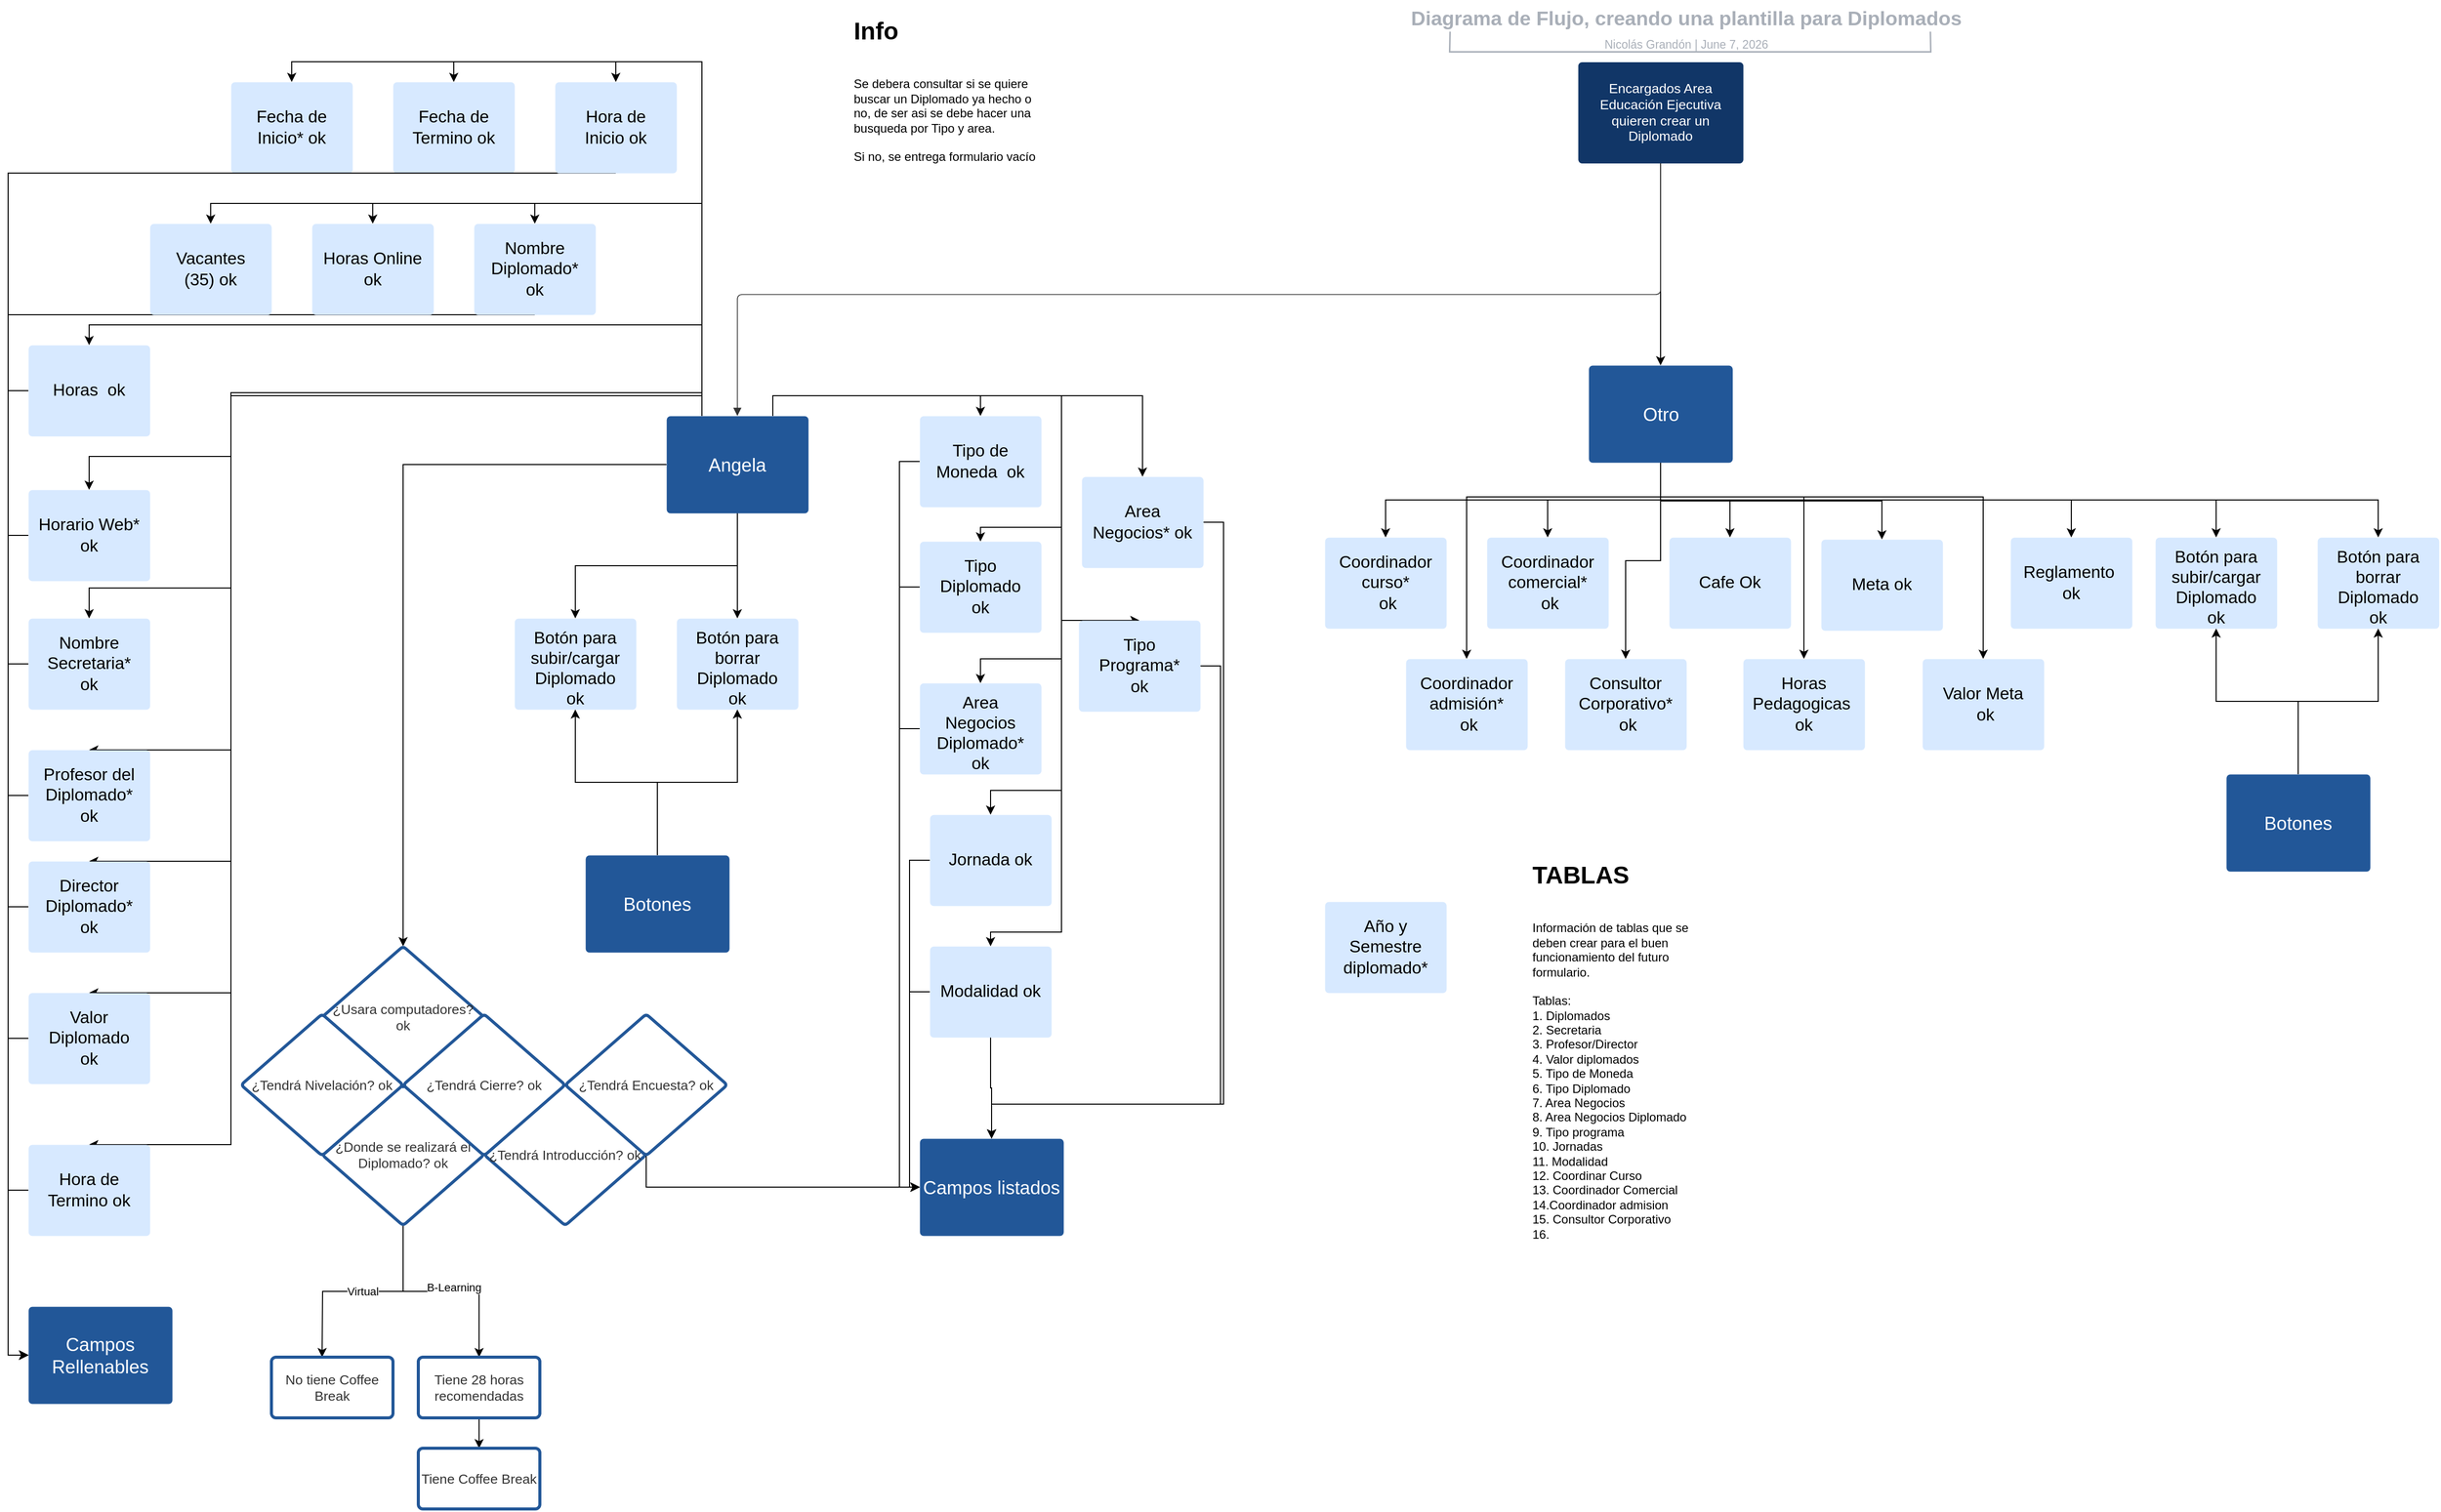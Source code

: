 <mxfile version="23.0.1" type="device">
  <diagram id="C5RBs43oDa-KdzZeNtuy" name="Page-1">
    <mxGraphModel dx="3824" dy="2391" grid="1" gridSize="10" guides="1" tooltips="1" connect="1" arrows="1" fold="1" page="1" pageScale="1" pageWidth="827" pageHeight="1169" math="0" shadow="0">
      <root>
        <mxCell id="WIyWlLk6GJQsqaUBKTNV-0" />
        <mxCell id="WIyWlLk6GJQsqaUBKTNV-1" parent="WIyWlLk6GJQsqaUBKTNV-0" />
        <mxCell id="Y3jKgYXB_ApYThglsX_Y-104" style="edgeStyle=orthogonalEdgeStyle;rounded=0;orthogonalLoop=1;jettySize=auto;html=1;exitX=0.5;exitY=1;exitDx=0;exitDy=0;entryX=0.5;entryY=0;entryDx=0;entryDy=0;" parent="WIyWlLk6GJQsqaUBKTNV-1" source="ab9UltgPTbyfIHj8jIaH-0" target="Y3jKgYXB_ApYThglsX_Y-24" edge="1">
          <mxGeometry relative="1" as="geometry" />
        </mxCell>
        <mxCell id="ab9UltgPTbyfIHj8jIaH-0" value="Encargados Area Educación Ejecutiva quieren crear un Diplomado" style="html=1;overflow=block;blockSpacing=1;whiteSpace=wrap;fontSize=13.3;fontFamily=Helvetica;fontColor=#ffffff;spacing=3.8;strokeOpacity=0;fillOpacity=100;rounded=1;absoluteArcSize=1;arcSize=7.5;fillColor=#113667;strokeWidth=1.5;lucidId=0H17d6j~ZVl4;" parent="WIyWlLk6GJQsqaUBKTNV-1" vertex="1">
          <mxGeometry x="-910" y="-1069.74" width="163" height="100" as="geometry" />
        </mxCell>
        <mxCell id="ab9UltgPTbyfIHj8jIaH-1" value="" style="html=1;jettySize=18;whiteSpace=wrap;fontSize=13;fontFamily=Helvetica;strokeColor=#333333;strokeOpacity=100;strokeWidth=0.8;rounded=1;arcSize=10;edgeStyle=orthogonalEdgeStyle;startArrow=none;endArrow=block;endFill=1;exitX=0.5;exitY=1;exitPerimeter=0;lucidId=0H17v5CR7Obw;entryX=0.5;entryY=0;entryDx=0;entryDy=0;" parent="WIyWlLk6GJQsqaUBKTNV-1" source="ab9UltgPTbyfIHj8jIaH-0" target="ab9UltgPTbyfIHj8jIaH-3" edge="1">
          <mxGeometry width="100" height="100" relative="1" as="geometry">
            <Array as="points">
              <mxPoint x="-828" y="-840" />
              <mxPoint x="-1740" y="-840" />
            </Array>
            <mxPoint x="-828" y="-860" as="targetPoint" />
          </mxGeometry>
        </mxCell>
        <mxCell id="Y3jKgYXB_ApYThglsX_Y-39" style="edgeStyle=orthogonalEdgeStyle;rounded=0;orthogonalLoop=1;jettySize=auto;html=1;exitX=0.25;exitY=0;exitDx=0;exitDy=0;entryX=0.5;entryY=0;entryDx=0;entryDy=0;" parent="WIyWlLk6GJQsqaUBKTNV-1" source="ab9UltgPTbyfIHj8jIaH-3" target="ab9UltgPTbyfIHj8jIaH-111" edge="1">
          <mxGeometry relative="1" as="geometry" />
        </mxCell>
        <mxCell id="Y3jKgYXB_ApYThglsX_Y-40" style="edgeStyle=orthogonalEdgeStyle;rounded=0;orthogonalLoop=1;jettySize=auto;html=1;exitX=0.25;exitY=0;exitDx=0;exitDy=0;entryX=0.5;entryY=0;entryDx=0;entryDy=0;" parent="WIyWlLk6GJQsqaUBKTNV-1" source="ab9UltgPTbyfIHj8jIaH-3" target="ab9UltgPTbyfIHj8jIaH-26" edge="1">
          <mxGeometry relative="1" as="geometry" />
        </mxCell>
        <mxCell id="Y3jKgYXB_ApYThglsX_Y-41" style="edgeStyle=orthogonalEdgeStyle;rounded=0;orthogonalLoop=1;jettySize=auto;html=1;exitX=0.25;exitY=0;exitDx=0;exitDy=0;entryX=0.5;entryY=0;entryDx=0;entryDy=0;" parent="WIyWlLk6GJQsqaUBKTNV-1" source="ab9UltgPTbyfIHj8jIaH-3" target="ab9UltgPTbyfIHj8jIaH-21" edge="1">
          <mxGeometry relative="1" as="geometry" />
        </mxCell>
        <mxCell id="Y3jKgYXB_ApYThglsX_Y-42" style="edgeStyle=orthogonalEdgeStyle;rounded=0;orthogonalLoop=1;jettySize=auto;html=1;exitX=0.25;exitY=0;exitDx=0;exitDy=0;entryX=0.5;entryY=0;entryDx=0;entryDy=0;" parent="WIyWlLk6GJQsqaUBKTNV-1" source="ab9UltgPTbyfIHj8jIaH-3" target="ab9UltgPTbyfIHj8jIaH-13" edge="1">
          <mxGeometry relative="1" as="geometry" />
        </mxCell>
        <mxCell id="Y3jKgYXB_ApYThglsX_Y-43" style="edgeStyle=orthogonalEdgeStyle;rounded=0;orthogonalLoop=1;jettySize=auto;html=1;exitX=0.25;exitY=0;exitDx=0;exitDy=0;entryX=0.5;entryY=0;entryDx=0;entryDy=0;" parent="WIyWlLk6GJQsqaUBKTNV-1" source="ab9UltgPTbyfIHj8jIaH-3" target="Y3jKgYXB_ApYThglsX_Y-5" edge="1">
          <mxGeometry relative="1" as="geometry" />
        </mxCell>
        <mxCell id="Y3jKgYXB_ApYThglsX_Y-44" style="edgeStyle=orthogonalEdgeStyle;rounded=0;orthogonalLoop=1;jettySize=auto;html=1;exitX=0.25;exitY=0;exitDx=0;exitDy=0;entryX=0.5;entryY=0;entryDx=0;entryDy=0;" parent="WIyWlLk6GJQsqaUBKTNV-1" source="ab9UltgPTbyfIHj8jIaH-3" target="ab9UltgPTbyfIHj8jIaH-93" edge="1">
          <mxGeometry relative="1" as="geometry" />
        </mxCell>
        <mxCell id="Y3jKgYXB_ApYThglsX_Y-45" style="edgeStyle=orthogonalEdgeStyle;rounded=0;orthogonalLoop=1;jettySize=auto;html=1;exitX=0.25;exitY=0;exitDx=0;exitDy=0;entryX=0.5;entryY=0;entryDx=0;entryDy=0;" parent="WIyWlLk6GJQsqaUBKTNV-1" source="ab9UltgPTbyfIHj8jIaH-3" target="ab9UltgPTbyfIHj8jIaH-97" edge="1">
          <mxGeometry relative="1" as="geometry" />
        </mxCell>
        <mxCell id="Y3jKgYXB_ApYThglsX_Y-46" style="edgeStyle=orthogonalEdgeStyle;rounded=0;orthogonalLoop=1;jettySize=auto;html=1;exitX=0.25;exitY=0;exitDx=0;exitDy=0;entryX=0.5;entryY=0;entryDx=0;entryDy=0;" parent="WIyWlLk6GJQsqaUBKTNV-1" source="ab9UltgPTbyfIHj8jIaH-3" target="ab9UltgPTbyfIHj8jIaH-113" edge="1">
          <mxGeometry relative="1" as="geometry">
            <Array as="points">
              <mxPoint x="-1775" y="-743" />
              <mxPoint x="-2240" y="-743" />
              <mxPoint x="-2240" y="-680" />
              <mxPoint x="-2380" y="-680" />
            </Array>
          </mxGeometry>
        </mxCell>
        <mxCell id="Y3jKgYXB_ApYThglsX_Y-47" style="edgeStyle=orthogonalEdgeStyle;rounded=0;orthogonalLoop=1;jettySize=auto;html=1;exitX=0.25;exitY=0;exitDx=0;exitDy=0;entryX=0.5;entryY=0;entryDx=0;entryDy=0;" parent="WIyWlLk6GJQsqaUBKTNV-1" source="ab9UltgPTbyfIHj8jIaH-3" target="ab9UltgPTbyfIHj8jIaH-58" edge="1">
          <mxGeometry relative="1" as="geometry">
            <Array as="points">
              <mxPoint x="-1775" y="-743" />
              <mxPoint x="-2240" y="-743" />
              <mxPoint x="-2240" y="-550" />
              <mxPoint x="-2380" y="-550" />
            </Array>
          </mxGeometry>
        </mxCell>
        <mxCell id="Y3jKgYXB_ApYThglsX_Y-48" style="edgeStyle=orthogonalEdgeStyle;rounded=0;orthogonalLoop=1;jettySize=auto;html=1;exitX=0.25;exitY=0;exitDx=0;exitDy=0;entryX=0.5;entryY=0;entryDx=0;entryDy=0;" parent="WIyWlLk6GJQsqaUBKTNV-1" source="ab9UltgPTbyfIHj8jIaH-3" target="ab9UltgPTbyfIHj8jIaH-77" edge="1">
          <mxGeometry relative="1" as="geometry">
            <Array as="points">
              <mxPoint x="-1775" y="-740" />
              <mxPoint x="-2240" y="-740" />
              <mxPoint x="-2240" y="-390" />
            </Array>
          </mxGeometry>
        </mxCell>
        <mxCell id="Y3jKgYXB_ApYThglsX_Y-49" style="edgeStyle=orthogonalEdgeStyle;rounded=0;orthogonalLoop=1;jettySize=auto;html=1;exitX=0.25;exitY=0;exitDx=0;exitDy=0;entryX=0.5;entryY=0;entryDx=0;entryDy=0;" parent="WIyWlLk6GJQsqaUBKTNV-1" source="ab9UltgPTbyfIHj8jIaH-3" target="Y3jKgYXB_ApYThglsX_Y-1" edge="1">
          <mxGeometry relative="1" as="geometry">
            <Array as="points">
              <mxPoint x="-1775" y="-740" />
              <mxPoint x="-2240" y="-740" />
              <mxPoint x="-2240" y="-280" />
            </Array>
          </mxGeometry>
        </mxCell>
        <mxCell id="Y3jKgYXB_ApYThglsX_Y-50" style="edgeStyle=orthogonalEdgeStyle;rounded=0;orthogonalLoop=1;jettySize=auto;html=1;exitX=0.25;exitY=0;exitDx=0;exitDy=0;entryX=0.5;entryY=0;entryDx=0;entryDy=0;" parent="WIyWlLk6GJQsqaUBKTNV-1" source="ab9UltgPTbyfIHj8jIaH-3" target="ab9UltgPTbyfIHj8jIaH-122" edge="1">
          <mxGeometry relative="1" as="geometry">
            <Array as="points">
              <mxPoint x="-1775" y="-740" />
              <mxPoint x="-2240" y="-740" />
              <mxPoint x="-2240" y="-150" />
            </Array>
          </mxGeometry>
        </mxCell>
        <mxCell id="Y3jKgYXB_ApYThglsX_Y-51" style="edgeStyle=orthogonalEdgeStyle;rounded=0;orthogonalLoop=1;jettySize=auto;html=1;exitX=0.25;exitY=0;exitDx=0;exitDy=0;entryX=0.5;entryY=0;entryDx=0;entryDy=0;" parent="WIyWlLk6GJQsqaUBKTNV-1" source="ab9UltgPTbyfIHj8jIaH-3" target="ab9UltgPTbyfIHj8jIaH-112" edge="1">
          <mxGeometry relative="1" as="geometry">
            <Array as="points">
              <mxPoint x="-1775" y="-740" />
              <mxPoint x="-2240" y="-740" />
              <mxPoint x="-2240" />
            </Array>
          </mxGeometry>
        </mxCell>
        <mxCell id="Y3jKgYXB_ApYThglsX_Y-52" style="edgeStyle=orthogonalEdgeStyle;rounded=0;orthogonalLoop=1;jettySize=auto;html=1;exitX=0.75;exitY=0;exitDx=0;exitDy=0;entryX=0.5;entryY=0;entryDx=0;entryDy=0;" parent="WIyWlLk6GJQsqaUBKTNV-1" source="ab9UltgPTbyfIHj8jIaH-3" target="Y3jKgYXB_ApYThglsX_Y-3" edge="1">
          <mxGeometry relative="1" as="geometry" />
        </mxCell>
        <mxCell id="Y3jKgYXB_ApYThglsX_Y-53" style="edgeStyle=orthogonalEdgeStyle;rounded=0;orthogonalLoop=1;jettySize=auto;html=1;exitX=0.75;exitY=0;exitDx=0;exitDy=0;entryX=0.5;entryY=0;entryDx=0;entryDy=0;" parent="WIyWlLk6GJQsqaUBKTNV-1" source="ab9UltgPTbyfIHj8jIaH-3" target="ab9UltgPTbyfIHj8jIaH-124" edge="1">
          <mxGeometry relative="1" as="geometry" />
        </mxCell>
        <mxCell id="Y3jKgYXB_ApYThglsX_Y-54" style="edgeStyle=orthogonalEdgeStyle;rounded=0;orthogonalLoop=1;jettySize=auto;html=1;exitX=0.75;exitY=0;exitDx=0;exitDy=0;entryX=0.5;entryY=0;entryDx=0;entryDy=0;" parent="WIyWlLk6GJQsqaUBKTNV-1" source="ab9UltgPTbyfIHj8jIaH-3" target="Y3jKgYXB_ApYThglsX_Y-6" edge="1">
          <mxGeometry relative="1" as="geometry">
            <Array as="points">
              <mxPoint x="-1705" y="-740" />
              <mxPoint x="-1420" y="-740" />
              <mxPoint x="-1420" y="-518" />
            </Array>
          </mxGeometry>
        </mxCell>
        <mxCell id="Y3jKgYXB_ApYThglsX_Y-55" style="edgeStyle=orthogonalEdgeStyle;rounded=0;orthogonalLoop=1;jettySize=auto;html=1;exitX=0.75;exitY=0;exitDx=0;exitDy=0;entryX=0.5;entryY=0;entryDx=0;entryDy=0;" parent="WIyWlLk6GJQsqaUBKTNV-1" source="ab9UltgPTbyfIHj8jIaH-3" target="ab9UltgPTbyfIHj8jIaH-15" edge="1">
          <mxGeometry relative="1" as="geometry">
            <Array as="points">
              <mxPoint x="-1705" y="-740" />
              <mxPoint x="-1420" y="-740" />
              <mxPoint x="-1420" y="-610" />
              <mxPoint x="-1500" y="-610" />
            </Array>
          </mxGeometry>
        </mxCell>
        <mxCell id="Y3jKgYXB_ApYThglsX_Y-56" style="edgeStyle=orthogonalEdgeStyle;rounded=0;orthogonalLoop=1;jettySize=auto;html=1;exitX=0.75;exitY=0;exitDx=0;exitDy=0;entryX=0.5;entryY=0;entryDx=0;entryDy=0;" parent="WIyWlLk6GJQsqaUBKTNV-1" source="ab9UltgPTbyfIHj8jIaH-3" target="ab9UltgPTbyfIHj8jIaH-27" edge="1">
          <mxGeometry relative="1" as="geometry">
            <Array as="points">
              <mxPoint x="-1705" y="-740" />
              <mxPoint x="-1420" y="-740" />
              <mxPoint x="-1420" y="-480" />
              <mxPoint x="-1500" y="-480" />
            </Array>
          </mxGeometry>
        </mxCell>
        <mxCell id="Y3jKgYXB_ApYThglsX_Y-57" style="edgeStyle=orthogonalEdgeStyle;rounded=0;orthogonalLoop=1;jettySize=auto;html=1;exitX=0.75;exitY=0;exitDx=0;exitDy=0;entryX=0.5;entryY=0;entryDx=0;entryDy=0;" parent="WIyWlLk6GJQsqaUBKTNV-1" source="ab9UltgPTbyfIHj8jIaH-3" target="ab9UltgPTbyfIHj8jIaH-120" edge="1">
          <mxGeometry relative="1" as="geometry">
            <Array as="points">
              <mxPoint x="-1705" y="-740" />
              <mxPoint x="-1420" y="-740" />
              <mxPoint x="-1420" y="-350" />
              <mxPoint x="-1490" y="-350" />
            </Array>
          </mxGeometry>
        </mxCell>
        <mxCell id="Y3jKgYXB_ApYThglsX_Y-58" style="edgeStyle=orthogonalEdgeStyle;rounded=0;orthogonalLoop=1;jettySize=auto;html=1;exitX=0.75;exitY=0;exitDx=0;exitDy=0;entryX=0.5;entryY=0;entryDx=0;entryDy=0;" parent="WIyWlLk6GJQsqaUBKTNV-1" source="ab9UltgPTbyfIHj8jIaH-3" target="ab9UltgPTbyfIHj8jIaH-115" edge="1">
          <mxGeometry relative="1" as="geometry">
            <Array as="points">
              <mxPoint x="-1705" y="-740" />
              <mxPoint x="-1420" y="-740" />
              <mxPoint x="-1420" y="-210" />
              <mxPoint x="-1490" y="-210" />
            </Array>
          </mxGeometry>
        </mxCell>
        <mxCell id="Y3jKgYXB_ApYThglsX_Y-59" style="edgeStyle=orthogonalEdgeStyle;rounded=0;orthogonalLoop=1;jettySize=auto;html=1;exitX=0.5;exitY=1;exitDx=0;exitDy=0;entryX=0.5;entryY=0;entryDx=0;entryDy=0;" parent="WIyWlLk6GJQsqaUBKTNV-1" source="ab9UltgPTbyfIHj8jIaH-3" target="ab9UltgPTbyfIHj8jIaH-33" edge="1">
          <mxGeometry relative="1" as="geometry" />
        </mxCell>
        <mxCell id="Y3jKgYXB_ApYThglsX_Y-60" style="edgeStyle=orthogonalEdgeStyle;rounded=0;orthogonalLoop=1;jettySize=auto;html=1;exitX=0.5;exitY=1;exitDx=0;exitDy=0;entryX=0.5;entryY=0;entryDx=0;entryDy=0;" parent="WIyWlLk6GJQsqaUBKTNV-1" source="ab9UltgPTbyfIHj8jIaH-3" target="ab9UltgPTbyfIHj8jIaH-32" edge="1">
          <mxGeometry relative="1" as="geometry" />
        </mxCell>
        <mxCell id="Y3jKgYXB_ApYThglsX_Y-91" style="edgeStyle=orthogonalEdgeStyle;rounded=0;orthogonalLoop=1;jettySize=auto;html=1;exitX=0;exitY=0.5;exitDx=0;exitDy=0;entryX=0.5;entryY=0;entryDx=0;entryDy=0;" parent="WIyWlLk6GJQsqaUBKTNV-1" source="ab9UltgPTbyfIHj8jIaH-3" target="ab9UltgPTbyfIHj8jIaH-135" edge="1">
          <mxGeometry relative="1" as="geometry" />
        </mxCell>
        <mxCell id="ab9UltgPTbyfIHj8jIaH-3" value="Angela" style="html=1;overflow=block;blockSpacing=1;whiteSpace=wrap;fontSize=18.3;fontFamily=Helvetica;fontColor=#ffffff;spacing=3.8;strokeOpacity=0;fillOpacity=100;rounded=1;absoluteArcSize=1;arcSize=7.5;fillColor=#225798;strokeWidth=1.5;lucidId=0H17ufdto98P;" parent="WIyWlLk6GJQsqaUBKTNV-1" vertex="1">
          <mxGeometry x="-1810" y="-720" width="140" height="96" as="geometry" />
        </mxCell>
        <mxCell id="ab9UltgPTbyfIHj8jIaH-8" value="" style="group;dropTarget=0;pointerEvents=0;" parent="WIyWlLk6GJQsqaUBKTNV-1" vertex="1">
          <mxGeometry x="-1123" y="-1130" width="640" height="45" as="geometry" />
        </mxCell>
        <mxCell id="ab9UltgPTbyfIHj8jIaH-9" value="Diagrama de Flujo, creando una plantilla para Diplomados" style="points=[[0.135,0.967,0],[0.876,0.967,0]];html=1;overflow=block;blockSpacing=1;whiteSpace=wrap;fontSize=19.7;fontColor=#a9afb8;fontStyle=1;align=center;spacingLeft=7;spacingRight=7;spacingTop=2;spacing=3;strokeOpacity=0;fillOpacity=0;rounded=1;absoluteArcSize=1;arcSize=12;fillColor=#ffffff;strokeWidth=1.5;lucidId=0H17IlgR~u2n;" parent="ab9UltgPTbyfIHj8jIaH-8" vertex="1">
          <mxGeometry width="640" height="31" as="geometry" />
        </mxCell>
        <UserObject label="Nicolás Grandón |  %date{mmmm d, yyyy}%" placeholders="1" id="ab9UltgPTbyfIHj8jIaH-10">
          <mxCell style="html=1;overflow=block;blockSpacing=1;whiteSpace=wrap;fontSize=11.5;fontColor=#a9afb8;align=center;spacingLeft=7;spacingRight=7;spacingTop=2;spacing=3;strokeOpacity=0;fillOpacity=0;rounded=1;absoluteArcSize=1;arcSize=12;fillColor=#ffffff;strokeWidth=1.5;lucidId=0H175LkxLOi7;" parent="ab9UltgPTbyfIHj8jIaH-8" vertex="1">
            <mxGeometry y="31" width="640" height="14" as="geometry" />
          </mxCell>
        </UserObject>
        <mxCell id="ab9UltgPTbyfIHj8jIaH-11" value="" style="html=1;jettySize=18;whiteSpace=wrap;fontSize=13;fontFamily=Helvetica;strokeColor=#a9afb8;strokeOpacity=100;strokeWidth=1.5;rounded=0;startArrow=none;endArrow=none;exitX=0.135;exitY=0.967;exitPerimeter=0;entryX=0.876;entryY=0.967;entryPerimeter=0;lucidId=0H17hrXGbce9;" parent="ab9UltgPTbyfIHj8jIaH-8" source="ab9UltgPTbyfIHj8jIaH-9" target="ab9UltgPTbyfIHj8jIaH-9" edge="1">
          <mxGeometry width="100" height="100" relative="1" as="geometry">
            <Array as="points">
              <mxPoint x="86" y="50" generated="1" />
              <mxPoint x="561" y="50" generated="1" />
            </Array>
          </mxGeometry>
        </mxCell>
        <mxCell id="Y3jKgYXB_ApYThglsX_Y-90" style="edgeStyle=orthogonalEdgeStyle;rounded=0;orthogonalLoop=1;jettySize=auto;html=1;exitX=0.5;exitY=1;exitDx=0;exitDy=0;entryX=0;entryY=0.5;entryDx=0;entryDy=0;" parent="WIyWlLk6GJQsqaUBKTNV-1" source="ab9UltgPTbyfIHj8jIaH-13" target="ab9UltgPTbyfIHj8jIaH-84" edge="1">
          <mxGeometry relative="1" as="geometry">
            <Array as="points">
              <mxPoint x="-2460" y="-820" />
              <mxPoint x="-2460" y="208" />
            </Array>
          </mxGeometry>
        </mxCell>
        <mxCell id="ab9UltgPTbyfIHj8jIaH-13" value="Nombre Diplomado* ok" style="html=1;overflow=block;blockSpacing=1;whiteSpace=wrap;fontSize=16.7;align=center;spacing=9;strokeOpacity=0;fillOpacity=100;rounded=1;absoluteArcSize=1;arcSize=7.5;fillColor=#d7e9ff;strokeWidth=1.5;lucidId=s_17A-~ckM8k;" parent="WIyWlLk6GJQsqaUBKTNV-1" vertex="1">
          <mxGeometry x="-2000" y="-910" width="120" height="90" as="geometry" />
        </mxCell>
        <mxCell id="Y3jKgYXB_ApYThglsX_Y-74" style="edgeStyle=orthogonalEdgeStyle;rounded=0;orthogonalLoop=1;jettySize=auto;html=1;exitX=0;exitY=0.5;exitDx=0;exitDy=0;entryX=0;entryY=0.5;entryDx=0;entryDy=0;" parent="WIyWlLk6GJQsqaUBKTNV-1" source="ab9UltgPTbyfIHj8jIaH-15" target="ab9UltgPTbyfIHj8jIaH-96" edge="1">
          <mxGeometry relative="1" as="geometry" />
        </mxCell>
        <mxCell id="ab9UltgPTbyfIHj8jIaH-15" value="Tipo Diplomado ok" style="html=1;overflow=block;blockSpacing=1;whiteSpace=wrap;fontSize=16.7;align=center;spacing=9;strokeOpacity=0;fillOpacity=100;rounded=1;absoluteArcSize=1;arcSize=7.5;fillColor=#d7e9ff;strokeWidth=1.5;lucidId=1.17IZkgmfNq;" parent="WIyWlLk6GJQsqaUBKTNV-1" vertex="1">
          <mxGeometry x="-1560" y="-596" width="120" height="90" as="geometry" />
        </mxCell>
        <mxCell id="ab9UltgPTbyfIHj8jIaH-17" value="Año y Semestre diplomado*" style="html=1;overflow=block;blockSpacing=1;whiteSpace=wrap;fontSize=16.7;align=center;spacing=9;strokeOpacity=0;fillOpacity=100;rounded=1;absoluteArcSize=1;arcSize=7.5;fillColor=#d7e9ff;strokeWidth=1.5;lucidId=1.17IZkgmfNq;" parent="WIyWlLk6GJQsqaUBKTNV-1" vertex="1">
          <mxGeometry x="-1160" y="-240" width="120" height="90" as="geometry" />
        </mxCell>
        <mxCell id="ab9UltgPTbyfIHj8jIaH-21" value="Fecha de Inicio* ok" style="html=1;overflow=block;blockSpacing=1;whiteSpace=wrap;fontSize=16.7;align=center;spacing=9;strokeOpacity=0;fillOpacity=100;rounded=1;absoluteArcSize=1;arcSize=7.5;fillColor=#d7e9ff;strokeWidth=1.5;lucidId=1.17IZkgmfNq;" parent="WIyWlLk6GJQsqaUBKTNV-1" vertex="1">
          <mxGeometry x="-2240" y="-1050" width="120" height="90" as="geometry" />
        </mxCell>
        <mxCell id="Y3jKgYXB_ApYThglsX_Y-76" style="edgeStyle=orthogonalEdgeStyle;rounded=0;orthogonalLoop=1;jettySize=auto;html=1;exitX=0.5;exitY=1;exitDx=0;exitDy=0;entryX=0;entryY=0.5;entryDx=0;entryDy=0;" parent="WIyWlLk6GJQsqaUBKTNV-1" source="ab9UltgPTbyfIHj8jIaH-26" target="ab9UltgPTbyfIHj8jIaH-84" edge="1">
          <mxGeometry relative="1" as="geometry">
            <Array as="points">
              <mxPoint x="-2460" y="-960" />
              <mxPoint x="-2460" y="208" />
            </Array>
          </mxGeometry>
        </mxCell>
        <mxCell id="ab9UltgPTbyfIHj8jIaH-26" value="Fecha de Termino ok" style="html=1;overflow=block;blockSpacing=1;whiteSpace=wrap;fontSize=16.7;align=center;spacing=9;strokeOpacity=0;fillOpacity=100;rounded=1;absoluteArcSize=1;arcSize=7.5;fillColor=#d7e9ff;strokeWidth=1.5;lucidId=1.17IZkgmfNq;" parent="WIyWlLk6GJQsqaUBKTNV-1" vertex="1">
          <mxGeometry x="-2080" y="-1050" width="120" height="90" as="geometry" />
        </mxCell>
        <mxCell id="Y3jKgYXB_ApYThglsX_Y-73" style="edgeStyle=orthogonalEdgeStyle;rounded=0;orthogonalLoop=1;jettySize=auto;html=1;exitX=0;exitY=0.5;exitDx=0;exitDy=0;entryX=0;entryY=0.5;entryDx=0;entryDy=0;" parent="WIyWlLk6GJQsqaUBKTNV-1" source="ab9UltgPTbyfIHj8jIaH-27" target="ab9UltgPTbyfIHj8jIaH-96" edge="1">
          <mxGeometry relative="1" as="geometry" />
        </mxCell>
        <mxCell id="ab9UltgPTbyfIHj8jIaH-27" value="Area Negocios Diplomado* ok" style="html=1;overflow=block;blockSpacing=1;whiteSpace=wrap;fontSize=16.7;align=center;spacing=9;strokeOpacity=0;fillOpacity=100;rounded=1;absoluteArcSize=1;arcSize=7.5;fillColor=#d7e9ff;strokeWidth=1.5;lucidId=1.17IZkgmfNq;" parent="WIyWlLk6GJQsqaUBKTNV-1" vertex="1">
          <mxGeometry x="-1560" y="-456" width="120" height="90" as="geometry" />
        </mxCell>
        <mxCell id="ab9UltgPTbyfIHj8jIaH-32" value="Botón para subir/cargar Diplomado ok" style="html=1;overflow=block;blockSpacing=1;whiteSpace=wrap;fontSize=16.7;align=center;spacing=9;strokeOpacity=0;fillOpacity=100;rounded=1;absoluteArcSize=1;arcSize=7.5;fillColor=#d7e9ff;strokeWidth=1.5;lucidId=1.17IZkgmfNq;" parent="WIyWlLk6GJQsqaUBKTNV-1" vertex="1">
          <mxGeometry x="-1960" y="-520" width="120" height="90" as="geometry" />
        </mxCell>
        <mxCell id="ab9UltgPTbyfIHj8jIaH-33" value="Botón para borrar Diplomado ok&lt;br&gt;" style="html=1;overflow=block;blockSpacing=1;whiteSpace=wrap;fontSize=16.7;align=center;spacing=9;strokeOpacity=0;fillOpacity=100;rounded=1;absoluteArcSize=1;arcSize=7.5;fillColor=#d7e9ff;strokeWidth=1.5;lucidId=1.17IZkgmfNq;" parent="WIyWlLk6GJQsqaUBKTNV-1" vertex="1">
          <mxGeometry x="-1800" y="-520" width="120" height="90" as="geometry" />
        </mxCell>
        <mxCell id="Y3jKgYXB_ApYThglsX_Y-86" style="edgeStyle=orthogonalEdgeStyle;rounded=0;orthogonalLoop=1;jettySize=auto;html=1;exitX=0;exitY=0.5;exitDx=0;exitDy=0;entryX=0;entryY=0.5;entryDx=0;entryDy=0;" parent="WIyWlLk6GJQsqaUBKTNV-1" source="ab9UltgPTbyfIHj8jIaH-58" target="ab9UltgPTbyfIHj8jIaH-84" edge="1">
          <mxGeometry relative="1" as="geometry" />
        </mxCell>
        <mxCell id="ab9UltgPTbyfIHj8jIaH-58" value="Nombre Secretaria* ok" style="html=1;overflow=block;blockSpacing=1;whiteSpace=wrap;fontSize=16.7;align=center;spacing=9;strokeOpacity=0;fillOpacity=100;rounded=1;absoluteArcSize=1;arcSize=7.5;fillColor=#d7e9ff;strokeWidth=1.5;lucidId=1.17IZkgmfNq;" parent="WIyWlLk6GJQsqaUBKTNV-1" vertex="1">
          <mxGeometry x="-2440" y="-520" width="120" height="90" as="geometry" />
        </mxCell>
        <mxCell id="Y3jKgYXB_ApYThglsX_Y-85" style="edgeStyle=orthogonalEdgeStyle;rounded=0;orthogonalLoop=1;jettySize=auto;html=1;exitX=0;exitY=0.5;exitDx=0;exitDy=0;entryX=0;entryY=0.5;entryDx=0;entryDy=0;" parent="WIyWlLk6GJQsqaUBKTNV-1" source="ab9UltgPTbyfIHj8jIaH-77" target="ab9UltgPTbyfIHj8jIaH-84" edge="1">
          <mxGeometry relative="1" as="geometry" />
        </mxCell>
        <mxCell id="ab9UltgPTbyfIHj8jIaH-77" value="Profesor del Diplomado* ok" style="html=1;overflow=block;blockSpacing=1;whiteSpace=wrap;fontSize=16.7;align=center;spacing=9;strokeOpacity=0;fillOpacity=100;rounded=1;absoluteArcSize=1;arcSize=7.5;fillColor=#d7e9ff;strokeWidth=1.5;lucidId=1.17IZkgmfNq;" parent="WIyWlLk6GJQsqaUBKTNV-1" vertex="1">
          <mxGeometry x="-2440" y="-390" width="120" height="90" as="geometry" />
        </mxCell>
        <mxCell id="ab9UltgPTbyfIHj8jIaH-84" value="Campos Rellenables" style="html=1;overflow=block;blockSpacing=1;whiteSpace=wrap;fontSize=18.3;fontFamily=Helvetica;fontColor=#ffffff;spacing=3.8;strokeOpacity=0;fillOpacity=100;rounded=1;absoluteArcSize=1;arcSize=7.5;fillColor=#225798;strokeWidth=1.5;lucidId=0H17ufdto98P;" parent="WIyWlLk6GJQsqaUBKTNV-1" vertex="1">
          <mxGeometry x="-2440" y="160" width="142" height="96" as="geometry" />
        </mxCell>
        <mxCell id="Y3jKgYXB_ApYThglsX_Y-61" style="edgeStyle=orthogonalEdgeStyle;rounded=0;orthogonalLoop=1;jettySize=auto;html=1;entryX=0.5;entryY=1;entryDx=0;entryDy=0;" parent="WIyWlLk6GJQsqaUBKTNV-1" source="ab9UltgPTbyfIHj8jIaH-88" target="ab9UltgPTbyfIHj8jIaH-32" edge="1">
          <mxGeometry relative="1" as="geometry" />
        </mxCell>
        <mxCell id="Y3jKgYXB_ApYThglsX_Y-62" style="edgeStyle=orthogonalEdgeStyle;rounded=0;orthogonalLoop=1;jettySize=auto;html=1;exitX=0.5;exitY=0;exitDx=0;exitDy=0;entryX=0.5;entryY=1;entryDx=0;entryDy=0;" parent="WIyWlLk6GJQsqaUBKTNV-1" source="ab9UltgPTbyfIHj8jIaH-88" target="ab9UltgPTbyfIHj8jIaH-33" edge="1">
          <mxGeometry relative="1" as="geometry" />
        </mxCell>
        <mxCell id="ab9UltgPTbyfIHj8jIaH-88" value="Botones" style="html=1;overflow=block;blockSpacing=1;whiteSpace=wrap;fontSize=18.3;fontFamily=Helvetica;fontColor=#ffffff;spacing=3.8;strokeOpacity=0;fillOpacity=100;rounded=1;absoluteArcSize=1;arcSize=7.5;fillColor=#225798;strokeWidth=1.5;lucidId=0H17ufdto98P;" parent="WIyWlLk6GJQsqaUBKTNV-1" vertex="1">
          <mxGeometry x="-1890" y="-286" width="142" height="96" as="geometry" />
        </mxCell>
        <mxCell id="ab9UltgPTbyfIHj8jIaH-93" value="Vacantes&lt;br&gt;(35) ok" style="html=1;overflow=block;blockSpacing=1;whiteSpace=wrap;fontSize=16.7;align=center;spacing=9;strokeOpacity=0;fillOpacity=100;rounded=1;absoluteArcSize=1;arcSize=7.5;fillColor=#d7e9ff;strokeWidth=1.5;lucidId=s_17A-~ckM8k;" parent="WIyWlLk6GJQsqaUBKTNV-1" vertex="1">
          <mxGeometry x="-2320" y="-910" width="120" height="90" as="geometry" />
        </mxCell>
        <mxCell id="ab9UltgPTbyfIHj8jIaH-96" value="Campos listados" style="html=1;overflow=block;blockSpacing=1;whiteSpace=wrap;fontSize=18.3;fontFamily=Helvetica;fontColor=#ffffff;spacing=3.8;strokeOpacity=0;fillOpacity=100;rounded=1;absoluteArcSize=1;arcSize=7.5;fillColor=#225798;strokeWidth=1.5;lucidId=0H17ufdto98P;" parent="WIyWlLk6GJQsqaUBKTNV-1" vertex="1">
          <mxGeometry x="-1560" y="-6" width="142" height="96" as="geometry" />
        </mxCell>
        <mxCell id="Y3jKgYXB_ApYThglsX_Y-88" style="edgeStyle=orthogonalEdgeStyle;rounded=0;orthogonalLoop=1;jettySize=auto;html=1;exitX=0;exitY=0.5;exitDx=0;exitDy=0;entryX=0;entryY=0.5;entryDx=0;entryDy=0;" parent="WIyWlLk6GJQsqaUBKTNV-1" source="ab9UltgPTbyfIHj8jIaH-97" target="ab9UltgPTbyfIHj8jIaH-84" edge="1">
          <mxGeometry relative="1" as="geometry" />
        </mxCell>
        <mxCell id="ab9UltgPTbyfIHj8jIaH-97" value="Horas&amp;nbsp; ok" style="html=1;overflow=block;blockSpacing=1;whiteSpace=wrap;fontSize=16.7;align=center;spacing=9;strokeOpacity=0;fillOpacity=100;rounded=1;absoluteArcSize=1;arcSize=7.5;fillColor=#d7e9ff;strokeWidth=1.5;lucidId=s_17A-~ckM8k;" parent="WIyWlLk6GJQsqaUBKTNV-1" vertex="1">
          <mxGeometry x="-2440" y="-790" width="120" height="90" as="geometry" />
        </mxCell>
        <mxCell id="Y3jKgYXB_ApYThglsX_Y-80" style="edgeStyle=orthogonalEdgeStyle;rounded=0;orthogonalLoop=1;jettySize=auto;html=1;exitX=0.5;exitY=1;exitDx=0;exitDy=0;entryX=0;entryY=0.5;entryDx=0;entryDy=0;" parent="WIyWlLk6GJQsqaUBKTNV-1" source="ab9UltgPTbyfIHj8jIaH-111" target="ab9UltgPTbyfIHj8jIaH-84" edge="1">
          <mxGeometry relative="1" as="geometry">
            <Array as="points">
              <mxPoint x="-2460" y="-960" />
              <mxPoint x="-2460" y="208" />
            </Array>
          </mxGeometry>
        </mxCell>
        <mxCell id="ab9UltgPTbyfIHj8jIaH-111" value="Hora de Inicio ok" style="html=1;overflow=block;blockSpacing=1;whiteSpace=wrap;fontSize=16.7;align=center;spacing=9;strokeOpacity=0;fillOpacity=100;rounded=1;absoluteArcSize=1;arcSize=7.5;fillColor=#d7e9ff;strokeWidth=1.5;lucidId=1.17IZkgmfNq;" parent="WIyWlLk6GJQsqaUBKTNV-1" vertex="1">
          <mxGeometry x="-1920" y="-1050" width="120" height="90" as="geometry" />
        </mxCell>
        <mxCell id="Y3jKgYXB_ApYThglsX_Y-82" style="edgeStyle=orthogonalEdgeStyle;rounded=0;orthogonalLoop=1;jettySize=auto;html=1;exitX=0;exitY=0.5;exitDx=0;exitDy=0;entryX=0;entryY=0.5;entryDx=0;entryDy=0;" parent="WIyWlLk6GJQsqaUBKTNV-1" source="ab9UltgPTbyfIHj8jIaH-112" target="ab9UltgPTbyfIHj8jIaH-84" edge="1">
          <mxGeometry relative="1" as="geometry" />
        </mxCell>
        <mxCell id="ab9UltgPTbyfIHj8jIaH-112" value="Hora de Termino ok" style="html=1;overflow=block;blockSpacing=1;whiteSpace=wrap;fontSize=16.7;align=center;spacing=9;strokeOpacity=0;fillOpacity=100;rounded=1;absoluteArcSize=1;arcSize=7.5;fillColor=#d7e9ff;strokeWidth=1.5;lucidId=1.17IZkgmfNq;" parent="WIyWlLk6GJQsqaUBKTNV-1" vertex="1">
          <mxGeometry x="-2440" width="120" height="90" as="geometry" />
        </mxCell>
        <mxCell id="Y3jKgYXB_ApYThglsX_Y-87" style="edgeStyle=orthogonalEdgeStyle;rounded=0;orthogonalLoop=1;jettySize=auto;html=1;exitX=0;exitY=0.5;exitDx=0;exitDy=0;entryX=0;entryY=0.5;entryDx=0;entryDy=0;" parent="WIyWlLk6GJQsqaUBKTNV-1" source="ab9UltgPTbyfIHj8jIaH-113" target="ab9UltgPTbyfIHj8jIaH-84" edge="1">
          <mxGeometry relative="1" as="geometry" />
        </mxCell>
        <mxCell id="ab9UltgPTbyfIHj8jIaH-113" value="Horario Web* ok" style="html=1;overflow=block;blockSpacing=1;whiteSpace=wrap;fontSize=16.7;align=center;spacing=9;strokeOpacity=0;fillOpacity=100;rounded=1;absoluteArcSize=1;arcSize=7.5;fillColor=#d7e9ff;strokeWidth=1.5;lucidId=1.17IZkgmfNq;" parent="WIyWlLk6GJQsqaUBKTNV-1" vertex="1">
          <mxGeometry x="-2440" y="-647" width="120" height="90" as="geometry" />
        </mxCell>
        <mxCell id="Y3jKgYXB_ApYThglsX_Y-65" style="edgeStyle=orthogonalEdgeStyle;rounded=0;orthogonalLoop=1;jettySize=auto;html=1;exitX=0.5;exitY=1;exitDx=0;exitDy=0;entryX=0.5;entryY=0;entryDx=0;entryDy=0;" parent="WIyWlLk6GJQsqaUBKTNV-1" source="ab9UltgPTbyfIHj8jIaH-115" target="ab9UltgPTbyfIHj8jIaH-96" edge="1">
          <mxGeometry relative="1" as="geometry" />
        </mxCell>
        <mxCell id="Y3jKgYXB_ApYThglsX_Y-70" style="edgeStyle=orthogonalEdgeStyle;rounded=0;orthogonalLoop=1;jettySize=auto;html=1;exitX=0;exitY=0.5;exitDx=0;exitDy=0;entryX=0;entryY=0.5;entryDx=0;entryDy=0;" parent="WIyWlLk6GJQsqaUBKTNV-1" source="ab9UltgPTbyfIHj8jIaH-115" target="ab9UltgPTbyfIHj8jIaH-96" edge="1">
          <mxGeometry relative="1" as="geometry" />
        </mxCell>
        <mxCell id="ab9UltgPTbyfIHj8jIaH-115" value="Modalidad ok" style="html=1;overflow=block;blockSpacing=1;whiteSpace=wrap;fontSize=16.7;align=center;spacing=9;strokeOpacity=0;fillOpacity=100;rounded=1;absoluteArcSize=1;arcSize=7.5;fillColor=#d7e9ff;strokeWidth=1.5;lucidId=1.17IZkgmfNq;" parent="WIyWlLk6GJQsqaUBKTNV-1" vertex="1">
          <mxGeometry x="-1550" y="-196" width="120" height="90" as="geometry" />
        </mxCell>
        <mxCell id="Y3jKgYXB_ApYThglsX_Y-72" style="edgeStyle=orthogonalEdgeStyle;rounded=0;orthogonalLoop=1;jettySize=auto;html=1;exitX=0;exitY=0.5;exitDx=0;exitDy=0;entryX=0;entryY=0.5;entryDx=0;entryDy=0;" parent="WIyWlLk6GJQsqaUBKTNV-1" source="ab9UltgPTbyfIHj8jIaH-120" target="ab9UltgPTbyfIHj8jIaH-96" edge="1">
          <mxGeometry relative="1" as="geometry" />
        </mxCell>
        <mxCell id="ab9UltgPTbyfIHj8jIaH-120" value="Jornada ok" style="html=1;overflow=block;blockSpacing=1;whiteSpace=wrap;fontSize=16.7;align=center;spacing=9;strokeOpacity=0;fillOpacity=100;rounded=1;absoluteArcSize=1;arcSize=7.5;fillColor=#d7e9ff;strokeWidth=1.5;lucidId=1.17IZkgmfNq;" parent="WIyWlLk6GJQsqaUBKTNV-1" vertex="1">
          <mxGeometry x="-1550" y="-326" width="120" height="90" as="geometry" />
        </mxCell>
        <mxCell id="Y3jKgYXB_ApYThglsX_Y-83" style="edgeStyle=orthogonalEdgeStyle;rounded=0;orthogonalLoop=1;jettySize=auto;html=1;exitX=0;exitY=0.5;exitDx=0;exitDy=0;entryX=0;entryY=0.5;entryDx=0;entryDy=0;" parent="WIyWlLk6GJQsqaUBKTNV-1" source="ab9UltgPTbyfIHj8jIaH-122" target="ab9UltgPTbyfIHj8jIaH-84" edge="1">
          <mxGeometry relative="1" as="geometry" />
        </mxCell>
        <mxCell id="ab9UltgPTbyfIHj8jIaH-122" value="Valor Diplomado&lt;br&gt;ok" style="html=1;overflow=block;blockSpacing=1;whiteSpace=wrap;fontSize=16.7;align=center;spacing=9;strokeOpacity=0;fillOpacity=100;rounded=1;absoluteArcSize=1;arcSize=7.5;fillColor=#d7e9ff;strokeWidth=1.5;lucidId=1.17IZkgmfNq;" parent="WIyWlLk6GJQsqaUBKTNV-1" vertex="1">
          <mxGeometry x="-2440" y="-150" width="120" height="90" as="geometry" />
        </mxCell>
        <mxCell id="Y3jKgYXB_ApYThglsX_Y-63" style="edgeStyle=orthogonalEdgeStyle;rounded=0;orthogonalLoop=1;jettySize=auto;html=1;exitX=1;exitY=0.5;exitDx=0;exitDy=0;entryX=0.5;entryY=0;entryDx=0;entryDy=0;" parent="WIyWlLk6GJQsqaUBKTNV-1" source="ab9UltgPTbyfIHj8jIaH-124" target="ab9UltgPTbyfIHj8jIaH-96" edge="1">
          <mxGeometry relative="1" as="geometry">
            <Array as="points">
              <mxPoint x="-1260" y="-615" />
              <mxPoint x="-1260" y="-40" />
              <mxPoint x="-1489" y="-40" />
            </Array>
          </mxGeometry>
        </mxCell>
        <mxCell id="ab9UltgPTbyfIHj8jIaH-124" value="Area Negocios* ok" style="html=1;overflow=block;blockSpacing=1;whiteSpace=wrap;fontSize=16.7;align=center;spacing=9;strokeOpacity=0;fillOpacity=100;rounded=1;absoluteArcSize=1;arcSize=7.5;fillColor=#d7e9ff;strokeWidth=1.5;lucidId=1.17IZkgmfNq;" parent="WIyWlLk6GJQsqaUBKTNV-1" vertex="1">
          <mxGeometry x="-1400" y="-660" width="120" height="90" as="geometry" />
        </mxCell>
        <mxCell id="ab9UltgPTbyfIHj8jIaH-126" value="" style="edgeStyle=orthogonalEdgeStyle;rounded=0;orthogonalLoop=1;jettySize=auto;html=1;" parent="WIyWlLk6GJQsqaUBKTNV-1" source="ab9UltgPTbyfIHj8jIaH-129" target="ab9UltgPTbyfIHj8jIaH-131" edge="1">
          <mxGeometry relative="1" as="geometry" />
        </mxCell>
        <mxCell id="ab9UltgPTbyfIHj8jIaH-127" value="B-Learning" style="edgeLabel;html=1;align=center;verticalAlign=middle;resizable=0;points=[];" parent="ab9UltgPTbyfIHj8jIaH-126" vertex="1" connectable="0">
          <mxGeometry x="-0.183" y="4" relative="1" as="geometry">
            <mxPoint x="31" as="offset" />
          </mxGeometry>
        </mxCell>
        <mxCell id="ab9UltgPTbyfIHj8jIaH-128" value="Virtual" style="edgeStyle=orthogonalEdgeStyle;rounded=0;orthogonalLoop=1;jettySize=auto;html=1;" parent="WIyWlLk6GJQsqaUBKTNV-1" source="ab9UltgPTbyfIHj8jIaH-129" edge="1">
          <mxGeometry relative="1" as="geometry">
            <mxPoint x="-2150" y="210" as="targetPoint" />
          </mxGeometry>
        </mxCell>
        <mxCell id="ab9UltgPTbyfIHj8jIaH-129" value="¿Donde se realizará el Diplomado? ok" style="html=1;overflow=block;blockSpacing=1;whiteSpace=wrap;rhombus;fontSize=13.3;fontFamily=Helvetica;fontColor=#333333;spacing=3.3;strokeColor=#225798;strokeOpacity=100;rounded=1;absoluteArcSize=1;arcSize=7.5;strokeWidth=3;lucidId=0H17-tgMp_Wb;" parent="WIyWlLk6GJQsqaUBKTNV-1" vertex="1">
          <mxGeometry x="-2150" y="-60" width="160" height="140" as="geometry" />
        </mxCell>
        <mxCell id="ab9UltgPTbyfIHj8jIaH-130" value="" style="edgeStyle=orthogonalEdgeStyle;rounded=0;orthogonalLoop=1;jettySize=auto;html=1;" parent="WIyWlLk6GJQsqaUBKTNV-1" source="ab9UltgPTbyfIHj8jIaH-131" target="ab9UltgPTbyfIHj8jIaH-132" edge="1">
          <mxGeometry relative="1" as="geometry" />
        </mxCell>
        <mxCell id="ab9UltgPTbyfIHj8jIaH-131" value="Tiene 28 horas recomendadas" style="whiteSpace=wrap;html=1;fontSize=13.3;strokeColor=#225798;fontColor=#333333;spacing=3.3;rounded=1;arcSize=7.5;strokeWidth=3;" parent="WIyWlLk6GJQsqaUBKTNV-1" vertex="1">
          <mxGeometry x="-2055" y="210" width="120" height="60" as="geometry" />
        </mxCell>
        <mxCell id="ab9UltgPTbyfIHj8jIaH-132" value="Tiene Coffee Break" style="whiteSpace=wrap;html=1;fontSize=13.3;strokeColor=#225798;fontColor=#333333;spacing=3.3;rounded=1;arcSize=7.5;strokeWidth=3;" parent="WIyWlLk6GJQsqaUBKTNV-1" vertex="1">
          <mxGeometry x="-2055" y="300" width="120" height="60" as="geometry" />
        </mxCell>
        <mxCell id="ab9UltgPTbyfIHj8jIaH-133" value="No tiene Coffee Break" style="whiteSpace=wrap;html=1;fontSize=13.3;strokeColor=#225798;fontColor=#333333;spacing=3.3;rounded=1;arcSize=7.5;strokeWidth=3;" parent="WIyWlLk6GJQsqaUBKTNV-1" vertex="1">
          <mxGeometry x="-2200" y="210" width="120" height="60" as="geometry" />
        </mxCell>
        <mxCell id="ab9UltgPTbyfIHj8jIaH-135" value="¿Usara computadores? ok" style="html=1;overflow=block;blockSpacing=1;whiteSpace=wrap;rhombus;fontSize=13.3;fontFamily=Helvetica;fontColor=#333333;spacing=3.3;strokeColor=#225798;strokeOpacity=100;rounded=1;absoluteArcSize=1;arcSize=7.5;strokeWidth=3;lucidId=0H17-tgMp_Wb;" parent="WIyWlLk6GJQsqaUBKTNV-1" vertex="1">
          <mxGeometry x="-2150" y="-196" width="160" height="140" as="geometry" />
        </mxCell>
        <mxCell id="ab9UltgPTbyfIHj8jIaH-136" value="¿Tendrá Nivelación? ok" style="html=1;overflow=block;blockSpacing=1;whiteSpace=wrap;rhombus;fontSize=13.3;fontFamily=Helvetica;fontColor=#333333;spacing=3.3;strokeColor=#225798;strokeOpacity=100;rounded=1;absoluteArcSize=1;arcSize=7.5;strokeWidth=3;lucidId=0H17-tgMp_Wb;" parent="WIyWlLk6GJQsqaUBKTNV-1" vertex="1">
          <mxGeometry x="-2230" y="-129" width="160" height="140" as="geometry" />
        </mxCell>
        <mxCell id="ab9UltgPTbyfIHj8jIaH-137" value="¿Tendrá Introducción? ok" style="html=1;overflow=block;blockSpacing=1;whiteSpace=wrap;rhombus;fontSize=13.3;fontFamily=Helvetica;fontColor=#333333;spacing=3.3;strokeColor=#225798;strokeOpacity=100;rounded=1;absoluteArcSize=1;arcSize=7.5;strokeWidth=3;lucidId=0H17-tgMp_Wb;" parent="WIyWlLk6GJQsqaUBKTNV-1" vertex="1">
          <mxGeometry x="-1990" y="-60" width="160" height="140" as="geometry" />
        </mxCell>
        <mxCell id="ab9UltgPTbyfIHj8jIaH-138" value="¿Tendrá Cierre? ok" style="html=1;overflow=block;blockSpacing=1;whiteSpace=wrap;rhombus;fontSize=13.3;fontFamily=Helvetica;fontColor=#333333;spacing=3.3;strokeColor=#225798;strokeOpacity=100;rounded=1;absoluteArcSize=1;arcSize=7.5;strokeWidth=3;lucidId=0H17-tgMp_Wb;" parent="WIyWlLk6GJQsqaUBKTNV-1" vertex="1">
          <mxGeometry x="-2070" y="-129" width="160" height="140" as="geometry" />
        </mxCell>
        <mxCell id="Y3jKgYXB_ApYThglsX_Y-92" style="edgeStyle=orthogonalEdgeStyle;rounded=0;orthogonalLoop=1;jettySize=auto;html=1;exitX=0.5;exitY=1;exitDx=0;exitDy=0;entryX=0;entryY=0.5;entryDx=0;entryDy=0;" parent="WIyWlLk6GJQsqaUBKTNV-1" source="ab9UltgPTbyfIHj8jIaH-139" target="ab9UltgPTbyfIHj8jIaH-96" edge="1">
          <mxGeometry relative="1" as="geometry" />
        </mxCell>
        <mxCell id="ab9UltgPTbyfIHj8jIaH-139" value="¿Tendrá Encuesta? ok" style="html=1;overflow=block;blockSpacing=1;whiteSpace=wrap;rhombus;fontSize=13.3;fontFamily=Helvetica;fontColor=#333333;spacing=3.3;strokeColor=#225798;strokeOpacity=100;rounded=1;absoluteArcSize=1;arcSize=7.5;strokeWidth=3;lucidId=0H17-tgMp_Wb;" parent="WIyWlLk6GJQsqaUBKTNV-1" vertex="1">
          <mxGeometry x="-1910" y="-129" width="160" height="140" as="geometry" />
        </mxCell>
        <mxCell id="Y3jKgYXB_ApYThglsX_Y-84" style="edgeStyle=orthogonalEdgeStyle;rounded=0;orthogonalLoop=1;jettySize=auto;html=1;exitX=0;exitY=0.5;exitDx=0;exitDy=0;entryX=0;entryY=0.5;entryDx=0;entryDy=0;" parent="WIyWlLk6GJQsqaUBKTNV-1" source="Y3jKgYXB_ApYThglsX_Y-1" target="ab9UltgPTbyfIHj8jIaH-84" edge="1">
          <mxGeometry relative="1" as="geometry" />
        </mxCell>
        <mxCell id="Y3jKgYXB_ApYThglsX_Y-1" value="Director Diplomado* ok" style="html=1;overflow=block;blockSpacing=1;whiteSpace=wrap;fontSize=16.7;align=center;spacing=9;strokeOpacity=0;fillOpacity=100;rounded=1;absoluteArcSize=1;arcSize=7.5;fillColor=#d7e9ff;strokeWidth=1.5;lucidId=1.17IZkgmfNq;" parent="WIyWlLk6GJQsqaUBKTNV-1" vertex="1">
          <mxGeometry x="-2440" y="-280" width="120" height="90" as="geometry" />
        </mxCell>
        <mxCell id="Y3jKgYXB_ApYThglsX_Y-75" style="edgeStyle=orthogonalEdgeStyle;rounded=0;orthogonalLoop=1;jettySize=auto;html=1;exitX=0;exitY=0.5;exitDx=0;exitDy=0;entryX=0;entryY=0.5;entryDx=0;entryDy=0;" parent="WIyWlLk6GJQsqaUBKTNV-1" source="Y3jKgYXB_ApYThglsX_Y-3" target="ab9UltgPTbyfIHj8jIaH-96" edge="1">
          <mxGeometry relative="1" as="geometry" />
        </mxCell>
        <mxCell id="Y3jKgYXB_ApYThglsX_Y-3" value="Tipo de Moneda&amp;nbsp; ok" style="html=1;overflow=block;blockSpacing=1;whiteSpace=wrap;fontSize=16.7;align=center;spacing=9;strokeOpacity=0;fillOpacity=100;rounded=1;absoluteArcSize=1;arcSize=7.5;fillColor=#d7e9ff;strokeWidth=1.5;lucidId=1.17IZkgmfNq;" parent="WIyWlLk6GJQsqaUBKTNV-1" vertex="1">
          <mxGeometry x="-1560" y="-720" width="120" height="90" as="geometry" />
        </mxCell>
        <mxCell id="Y3jKgYXB_ApYThglsX_Y-5" value="Horas Online ok" style="html=1;overflow=block;blockSpacing=1;whiteSpace=wrap;fontSize=16.7;align=center;spacing=9;strokeOpacity=0;fillOpacity=100;rounded=1;absoluteArcSize=1;arcSize=7.5;fillColor=#d7e9ff;strokeWidth=1.5;lucidId=1.17IZkgmfNq;" parent="WIyWlLk6GJQsqaUBKTNV-1" vertex="1">
          <mxGeometry x="-2160" y="-910" width="120" height="90" as="geometry" />
        </mxCell>
        <mxCell id="Y3jKgYXB_ApYThglsX_Y-64" style="edgeStyle=orthogonalEdgeStyle;rounded=0;orthogonalLoop=1;jettySize=auto;html=1;exitX=1;exitY=0.5;exitDx=0;exitDy=0;entryX=0.5;entryY=0;entryDx=0;entryDy=0;" parent="WIyWlLk6GJQsqaUBKTNV-1" source="Y3jKgYXB_ApYThglsX_Y-6" target="ab9UltgPTbyfIHj8jIaH-96" edge="1">
          <mxGeometry relative="1" as="geometry">
            <Array as="points">
              <mxPoint x="-1263" y="-473" />
              <mxPoint x="-1263" y="-40" />
              <mxPoint x="-1489" y="-40" />
            </Array>
          </mxGeometry>
        </mxCell>
        <mxCell id="Y3jKgYXB_ApYThglsX_Y-6" value="Tipo Programa* ok" style="html=1;overflow=block;blockSpacing=1;whiteSpace=wrap;fontSize=16.7;align=center;spacing=9;strokeOpacity=0;fillOpacity=100;rounded=1;absoluteArcSize=1;arcSize=7.5;fillColor=#d7e9ff;strokeWidth=1.5;lucidId=1.17IZkgmfNq;" parent="WIyWlLk6GJQsqaUBKTNV-1" vertex="1">
          <mxGeometry x="-1403" y="-518" width="120" height="90" as="geometry" />
        </mxCell>
        <mxCell id="Y3jKgYXB_ApYThglsX_Y-105" style="edgeStyle=orthogonalEdgeStyle;rounded=0;orthogonalLoop=1;jettySize=auto;html=1;exitX=0.5;exitY=1;exitDx=0;exitDy=0;entryX=0.5;entryY=0;entryDx=0;entryDy=0;" parent="WIyWlLk6GJQsqaUBKTNV-1" source="Y3jKgYXB_ApYThglsX_Y-24" target="Y3jKgYXB_ApYThglsX_Y-99" edge="1">
          <mxGeometry relative="1" as="geometry" />
        </mxCell>
        <mxCell id="Y3jKgYXB_ApYThglsX_Y-106" style="edgeStyle=orthogonalEdgeStyle;rounded=0;orthogonalLoop=1;jettySize=auto;html=1;exitX=0.5;exitY=1;exitDx=0;exitDy=0;entryX=0.5;entryY=0;entryDx=0;entryDy=0;" parent="WIyWlLk6GJQsqaUBKTNV-1" source="Y3jKgYXB_ApYThglsX_Y-24" target="Y3jKgYXB_ApYThglsX_Y-98" edge="1">
          <mxGeometry relative="1" as="geometry" />
        </mxCell>
        <mxCell id="Y3jKgYXB_ApYThglsX_Y-107" style="edgeStyle=orthogonalEdgeStyle;rounded=0;orthogonalLoop=1;jettySize=auto;html=1;exitX=0.5;exitY=1;exitDx=0;exitDy=0;entryX=0.5;entryY=0;entryDx=0;entryDy=0;" parent="WIyWlLk6GJQsqaUBKTNV-1" source="Y3jKgYXB_ApYThglsX_Y-24" target="Y3jKgYXB_ApYThglsX_Y-93" edge="1">
          <mxGeometry relative="1" as="geometry" />
        </mxCell>
        <mxCell id="Y3jKgYXB_ApYThglsX_Y-108" style="edgeStyle=orthogonalEdgeStyle;rounded=0;orthogonalLoop=1;jettySize=auto;html=1;exitX=0.5;exitY=1;exitDx=0;exitDy=0;entryX=0.5;entryY=0;entryDx=0;entryDy=0;" parent="WIyWlLk6GJQsqaUBKTNV-1" source="Y3jKgYXB_ApYThglsX_Y-24" target="Y3jKgYXB_ApYThglsX_Y-97" edge="1">
          <mxGeometry relative="1" as="geometry">
            <Array as="points">
              <mxPoint x="-828" y="-640" />
              <mxPoint x="-1020" y="-640" />
            </Array>
          </mxGeometry>
        </mxCell>
        <mxCell id="Y3jKgYXB_ApYThglsX_Y-109" style="edgeStyle=orthogonalEdgeStyle;rounded=0;orthogonalLoop=1;jettySize=auto;html=1;exitX=0.5;exitY=1;exitDx=0;exitDy=0;entryX=0.5;entryY=0;entryDx=0;entryDy=0;" parent="WIyWlLk6GJQsqaUBKTNV-1" source="Y3jKgYXB_ApYThglsX_Y-24" target="Y3jKgYXB_ApYThglsX_Y-103" edge="1">
          <mxGeometry relative="1" as="geometry" />
        </mxCell>
        <mxCell id="Y3jKgYXB_ApYThglsX_Y-110" style="edgeStyle=orthogonalEdgeStyle;rounded=0;orthogonalLoop=1;jettySize=auto;html=1;exitX=0.5;exitY=1;exitDx=0;exitDy=0;entryX=0.5;entryY=0;entryDx=0;entryDy=0;" parent="WIyWlLk6GJQsqaUBKTNV-1" source="Y3jKgYXB_ApYThglsX_Y-24" target="Y3jKgYXB_ApYThglsX_Y-95" edge="1">
          <mxGeometry relative="1" as="geometry" />
        </mxCell>
        <mxCell id="Y3jKgYXB_ApYThglsX_Y-111" style="edgeStyle=orthogonalEdgeStyle;rounded=0;orthogonalLoop=1;jettySize=auto;html=1;exitX=0.5;exitY=1;exitDx=0;exitDy=0;entryX=0.5;entryY=0;entryDx=0;entryDy=0;" parent="WIyWlLk6GJQsqaUBKTNV-1" source="Y3jKgYXB_ApYThglsX_Y-24" target="Y3jKgYXB_ApYThglsX_Y-100" edge="1">
          <mxGeometry relative="1" as="geometry" />
        </mxCell>
        <mxCell id="Y3jKgYXB_ApYThglsX_Y-112" style="edgeStyle=orthogonalEdgeStyle;rounded=0;orthogonalLoop=1;jettySize=auto;html=1;exitX=0.5;exitY=1;exitDx=0;exitDy=0;entryX=0.5;entryY=0;entryDx=0;entryDy=0;" parent="WIyWlLk6GJQsqaUBKTNV-1" source="Y3jKgYXB_ApYThglsX_Y-24" target="Y3jKgYXB_ApYThglsX_Y-102" edge="1">
          <mxGeometry relative="1" as="geometry">
            <Array as="points">
              <mxPoint x="-828" y="-640" />
              <mxPoint x="-687" y="-640" />
            </Array>
          </mxGeometry>
        </mxCell>
        <mxCell id="Y3jKgYXB_ApYThglsX_Y-113" style="edgeStyle=orthogonalEdgeStyle;rounded=0;orthogonalLoop=1;jettySize=auto;html=1;exitX=0.5;exitY=1;exitDx=0;exitDy=0;entryX=0.5;entryY=0;entryDx=0;entryDy=0;" parent="WIyWlLk6GJQsqaUBKTNV-1" source="Y3jKgYXB_ApYThglsX_Y-24" target="Y3jKgYXB_ApYThglsX_Y-96" edge="1">
          <mxGeometry relative="1" as="geometry">
            <Array as="points">
              <mxPoint x="-828" y="-640" />
              <mxPoint x="-510" y="-640" />
            </Array>
          </mxGeometry>
        </mxCell>
        <mxCell id="Y3jKgYXB_ApYThglsX_Y-119" style="edgeStyle=orthogonalEdgeStyle;rounded=0;orthogonalLoop=1;jettySize=auto;html=1;exitX=0.5;exitY=1;exitDx=0;exitDy=0;entryX=0.5;entryY=0;entryDx=0;entryDy=0;" parent="WIyWlLk6GJQsqaUBKTNV-1" source="Y3jKgYXB_ApYThglsX_Y-24" target="Y3jKgYXB_ApYThglsX_Y-114" edge="1">
          <mxGeometry relative="1" as="geometry" />
        </mxCell>
        <mxCell id="Y3jKgYXB_ApYThglsX_Y-120" style="edgeStyle=orthogonalEdgeStyle;rounded=0;orthogonalLoop=1;jettySize=auto;html=1;exitX=0.5;exitY=1;exitDx=0;exitDy=0;entryX=0.5;entryY=0;entryDx=0;entryDy=0;" parent="WIyWlLk6GJQsqaUBKTNV-1" source="Y3jKgYXB_ApYThglsX_Y-24" target="Y3jKgYXB_ApYThglsX_Y-115" edge="1">
          <mxGeometry relative="1" as="geometry" />
        </mxCell>
        <mxCell id="Y3jKgYXB_ApYThglsX_Y-24" value="Otro" style="html=1;overflow=block;blockSpacing=1;whiteSpace=wrap;fontSize=18.3;fontFamily=Helvetica;fontColor=#ffffff;spacing=3.8;strokeOpacity=0;fillOpacity=100;rounded=1;absoluteArcSize=1;arcSize=7.5;fillColor=#225798;strokeWidth=1.5;lucidId=0H17ufdto98P;" parent="WIyWlLk6GJQsqaUBKTNV-1" vertex="1">
          <mxGeometry x="-899.5" y="-770" width="142" height="96" as="geometry" />
        </mxCell>
        <mxCell id="Y3jKgYXB_ApYThglsX_Y-93" value="Coordinador curso*&lt;br&gt;&amp;nbsp;ok" style="html=1;overflow=block;blockSpacing=1;whiteSpace=wrap;fontSize=16.7;align=center;spacing=9;strokeOpacity=0;fillOpacity=100;rounded=1;absoluteArcSize=1;arcSize=7.5;fillColor=#d7e9ff;strokeWidth=1.5;lucidId=1.17IZkgmfNq;" parent="WIyWlLk6GJQsqaUBKTNV-1" vertex="1">
          <mxGeometry x="-1160" y="-600" width="120" height="90" as="geometry" />
        </mxCell>
        <mxCell id="Y3jKgYXB_ApYThglsX_Y-95" value="Meta ok" style="html=1;overflow=block;blockSpacing=1;whiteSpace=wrap;fontSize=16.7;align=center;spacing=9;strokeOpacity=0;fillOpacity=100;rounded=1;absoluteArcSize=1;arcSize=7.5;fillColor=#d7e9ff;strokeWidth=1.5;lucidId=1.17IZkgmfNq;" parent="WIyWlLk6GJQsqaUBKTNV-1" vertex="1">
          <mxGeometry x="-670" y="-598" width="120" height="90" as="geometry" />
        </mxCell>
        <mxCell id="Y3jKgYXB_ApYThglsX_Y-96" value="Valor Meta&lt;br&gt;&amp;nbsp;ok" style="html=1;overflow=block;blockSpacing=1;whiteSpace=wrap;fontSize=16.7;align=center;spacing=9;strokeOpacity=0;fillOpacity=100;rounded=1;absoluteArcSize=1;arcSize=7.5;fillColor=#d7e9ff;strokeWidth=1.5;lucidId=1.17IZkgmfNq;" parent="WIyWlLk6GJQsqaUBKTNV-1" vertex="1">
          <mxGeometry x="-570" y="-480" width="120" height="90" as="geometry" />
        </mxCell>
        <mxCell id="Y3jKgYXB_ApYThglsX_Y-97" value="Coordinador admisión*&lt;br&gt;&amp;nbsp;ok" style="html=1;overflow=block;blockSpacing=1;whiteSpace=wrap;fontSize=16.7;align=center;spacing=9;strokeOpacity=0;fillOpacity=100;rounded=1;absoluteArcSize=1;arcSize=7.5;fillColor=#d7e9ff;strokeWidth=1.5;lucidId=1.17IZkgmfNq;" parent="WIyWlLk6GJQsqaUBKTNV-1" vertex="1">
          <mxGeometry x="-1080" y="-480" width="120" height="90" as="geometry" />
        </mxCell>
        <mxCell id="Y3jKgYXB_ApYThglsX_Y-98" value="Coordinador comercial*&lt;br&gt;&amp;nbsp;ok" style="html=1;overflow=block;blockSpacing=1;whiteSpace=wrap;fontSize=16.7;align=center;spacing=9;strokeOpacity=0;fillOpacity=100;rounded=1;absoluteArcSize=1;arcSize=7.5;fillColor=#d7e9ff;strokeWidth=1.5;lucidId=1.17IZkgmfNq;" parent="WIyWlLk6GJQsqaUBKTNV-1" vertex="1">
          <mxGeometry x="-1000" y="-600" width="120" height="90" as="geometry" />
        </mxCell>
        <mxCell id="Y3jKgYXB_ApYThglsX_Y-99" value="Consultor Corporativo*&lt;br&gt;&amp;nbsp;ok" style="html=1;overflow=block;blockSpacing=1;whiteSpace=wrap;fontSize=16.7;align=center;spacing=9;strokeOpacity=0;fillOpacity=100;rounded=1;absoluteArcSize=1;arcSize=7.5;fillColor=#d7e9ff;strokeWidth=1.5;lucidId=1.17IZkgmfNq;" parent="WIyWlLk6GJQsqaUBKTNV-1" vertex="1">
          <mxGeometry x="-923" y="-480" width="120" height="90" as="geometry" />
        </mxCell>
        <mxCell id="Y3jKgYXB_ApYThglsX_Y-100" value="Reglamento&amp;nbsp;&lt;br&gt;ok" style="html=1;overflow=block;blockSpacing=1;whiteSpace=wrap;fontSize=16.7;align=center;spacing=9;strokeOpacity=0;fillOpacity=100;rounded=1;absoluteArcSize=1;arcSize=7.5;fillColor=#d7e9ff;strokeWidth=1.5;lucidId=1.17IZkgmfNq;" parent="WIyWlLk6GJQsqaUBKTNV-1" vertex="1">
          <mxGeometry x="-483" y="-600" width="120" height="90" as="geometry" />
        </mxCell>
        <mxCell id="Y3jKgYXB_ApYThglsX_Y-102" value="Horas Pedagogicas&amp;nbsp;&lt;br&gt;ok" style="html=1;overflow=block;blockSpacing=1;whiteSpace=wrap;fontSize=16.7;align=center;spacing=9;strokeOpacity=0;fillOpacity=100;rounded=1;absoluteArcSize=1;arcSize=7.5;fillColor=#d7e9ff;strokeWidth=1.5;lucidId=1.17IZkgmfNq;" parent="WIyWlLk6GJQsqaUBKTNV-1" vertex="1">
          <mxGeometry x="-747" y="-480" width="120" height="90" as="geometry" />
        </mxCell>
        <mxCell id="Y3jKgYXB_ApYThglsX_Y-103" value="Cafe Ok" style="html=1;overflow=block;blockSpacing=1;whiteSpace=wrap;fontSize=16.7;align=center;spacing=9;strokeOpacity=0;fillOpacity=100;rounded=1;absoluteArcSize=1;arcSize=7.5;fillColor=#d7e9ff;strokeWidth=1.5;lucidId=1.17IZkgmfNq;" parent="WIyWlLk6GJQsqaUBKTNV-1" vertex="1">
          <mxGeometry x="-820" y="-600" width="120" height="90" as="geometry" />
        </mxCell>
        <mxCell id="Y3jKgYXB_ApYThglsX_Y-114" value="Botón para subir/cargar Diplomado ok" style="html=1;overflow=block;blockSpacing=1;whiteSpace=wrap;fontSize=16.7;align=center;spacing=9;strokeOpacity=0;fillOpacity=100;rounded=1;absoluteArcSize=1;arcSize=7.5;fillColor=#d7e9ff;strokeWidth=1.5;lucidId=1.17IZkgmfNq;" parent="WIyWlLk6GJQsqaUBKTNV-1" vertex="1">
          <mxGeometry x="-340" y="-600" width="120" height="90" as="geometry" />
        </mxCell>
        <mxCell id="Y3jKgYXB_ApYThglsX_Y-115" value="Botón para borrar Diplomado ok&lt;br&gt;" style="html=1;overflow=block;blockSpacing=1;whiteSpace=wrap;fontSize=16.7;align=center;spacing=9;strokeOpacity=0;fillOpacity=100;rounded=1;absoluteArcSize=1;arcSize=7.5;fillColor=#d7e9ff;strokeWidth=1.5;lucidId=1.17IZkgmfNq;" parent="WIyWlLk6GJQsqaUBKTNV-1" vertex="1">
          <mxGeometry x="-180" y="-600" width="120" height="90" as="geometry" />
        </mxCell>
        <mxCell id="Y3jKgYXB_ApYThglsX_Y-116" style="edgeStyle=orthogonalEdgeStyle;rounded=0;orthogonalLoop=1;jettySize=auto;html=1;entryX=0.5;entryY=1;entryDx=0;entryDy=0;" parent="WIyWlLk6GJQsqaUBKTNV-1" source="Y3jKgYXB_ApYThglsX_Y-118" target="Y3jKgYXB_ApYThglsX_Y-114" edge="1">
          <mxGeometry relative="1" as="geometry" />
        </mxCell>
        <mxCell id="Y3jKgYXB_ApYThglsX_Y-117" style="edgeStyle=orthogonalEdgeStyle;rounded=0;orthogonalLoop=1;jettySize=auto;html=1;exitX=0.5;exitY=0;exitDx=0;exitDy=0;entryX=0.5;entryY=1;entryDx=0;entryDy=0;" parent="WIyWlLk6GJQsqaUBKTNV-1" source="Y3jKgYXB_ApYThglsX_Y-118" target="Y3jKgYXB_ApYThglsX_Y-115" edge="1">
          <mxGeometry relative="1" as="geometry" />
        </mxCell>
        <mxCell id="Y3jKgYXB_ApYThglsX_Y-118" value="Botones" style="html=1;overflow=block;blockSpacing=1;whiteSpace=wrap;fontSize=18.3;fontFamily=Helvetica;fontColor=#ffffff;spacing=3.8;strokeOpacity=0;fillOpacity=100;rounded=1;absoluteArcSize=1;arcSize=7.5;fillColor=#225798;strokeWidth=1.5;lucidId=0H17ufdto98P;" parent="WIyWlLk6GJQsqaUBKTNV-1" vertex="1">
          <mxGeometry x="-270" y="-366" width="142" height="96" as="geometry" />
        </mxCell>
        <mxCell id="Y3jKgYXB_ApYThglsX_Y-121" value="&lt;h1&gt;Info&lt;/h1&gt;&lt;div&gt;&lt;br&gt;&lt;/div&gt;&lt;div&gt;Se debera consultar si se quiere buscar un Diplomado ya hecho o no, de ser asi se debe hacer una busqueda por Tipo y area.&lt;/div&gt;&lt;div&gt;&lt;br&gt;&lt;/div&gt;&lt;div&gt;Si no, se entrega formulario vacío&lt;/div&gt;" style="text;html=1;strokeColor=none;fillColor=none;spacing=5;spacingTop=-20;whiteSpace=wrap;overflow=hidden;rounded=0;" parent="WIyWlLk6GJQsqaUBKTNV-1" vertex="1">
          <mxGeometry x="-1630" y="-1120" width="190" height="170" as="geometry" />
        </mxCell>
        <mxCell id="0dnAhyFArxA2WBfBBbZn-0" value="&lt;h1&gt;TABLAS&lt;/h1&gt;&lt;div&gt;&lt;br&gt;&lt;/div&gt;&lt;div&gt;Información de tablas que se deben crear para el buen funcionamiento del futuro formulario.&lt;/div&gt;&lt;div&gt;&lt;br&gt;&lt;/div&gt;&lt;div&gt;Tablas:&lt;/div&gt;&lt;div&gt;1. Diplomados&lt;/div&gt;&lt;div&gt;2. Secretaria&lt;/div&gt;&lt;div&gt;3. Profesor/Director&lt;/div&gt;&lt;div&gt;4. Valor diplomados&lt;br&gt;5. Tipo de Moneda&lt;br&gt;6. Tipo Diplomado&lt;/div&gt;&lt;div&gt;7. Area Negocios&lt;br&gt;8. Area Negocios Diplomado&lt;/div&gt;&lt;div&gt;9. Tipo programa&lt;/div&gt;&lt;div&gt;10. Jornadas&lt;/div&gt;&lt;div&gt;11. Modalidad&lt;/div&gt;&lt;div&gt;12. Coordinar Curso&lt;/div&gt;&lt;div&gt;13. Coordinador Comercial&lt;/div&gt;&lt;div&gt;14.Coordinador admision&lt;/div&gt;&lt;div&gt;15. Consultor Corporativo&lt;/div&gt;&lt;div&gt;16.&amp;nbsp;&lt;/div&gt;" style="text;html=1;strokeColor=none;fillColor=none;spacing=5;spacingTop=-20;whiteSpace=wrap;overflow=hidden;rounded=0;" vertex="1" parent="WIyWlLk6GJQsqaUBKTNV-1">
          <mxGeometry x="-960" y="-286" width="190" height="406" as="geometry" />
        </mxCell>
      </root>
    </mxGraphModel>
  </diagram>
</mxfile>
